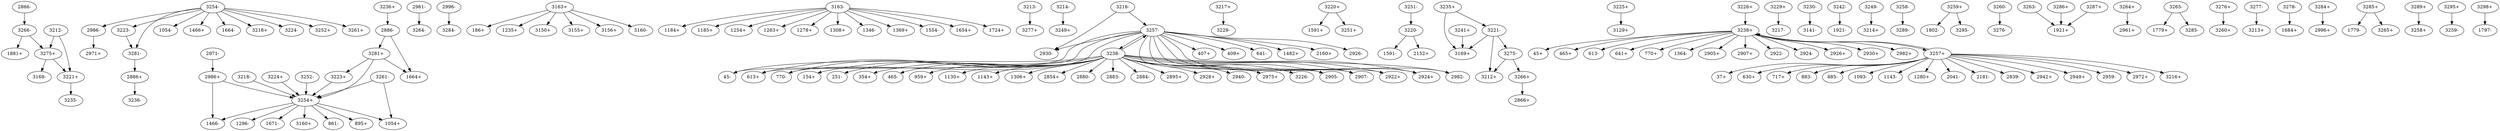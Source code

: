 digraph dist {
graph [k=96 s=1000 n=10]
"2866-" -> "3266-" [d=-295 e=45.6 n=13]
"2886+" -> "3236-" [d=-231 e=30.5 n=29]
"2886-" -> "1664+" [d=-133 e=31.6 n=27]
"2886-" -> "3281+" [d=-87226 e=42.5 n=15]
"2961-" -> "3264-" [d=-272 e=32.3 n=26]
"2971-" -> "2986+" [d=-277 e=30.0 n=30]
"2986+" -> "1466-" [d=-176 e=49.6 n=11]
"2986+" -> "3254+" [d=-45249 e=44.0 n=14]
"2986-" -> "2971+" [d=-277 e=30.0 n=30]
"2996-" -> "3284-" [d=-334 e=27.0 n=37]
"3163+" -> "186+" [d=-191 e=22.4 n=54]
"3163+" -> "1235+" [d=-164 e=20.7 n=63]
"3163+" -> "3150+" [d=-212 e=23.5 n=49]
"3163+" -> "3155+" [d=-231 e=30.5 n=29]
"3163+" -> "3156+" [d=-209 e=29.1 n=32]
"3163+" -> "3160-" [d=-199 e=19.1 n=74]
"3163-" -> "1184+" [d=-184 e=36.8 n=20]
"3163-" -> "1185+" [d=-151 e=36.8 n=20]
"3163-" -> "1254+" [d=-91 e=27.8 n=35]
"3163-" -> "1263+" [d=-91 e=32.3 n=26]
"3163-" -> "1278+" [d=-97 e=34.3 n=23]
"3163-" -> "1308+" [d=-178 e=19.2 n=73]
"3163-" -> "1346-" [d=-250 e=31.6 n=27]
"3163-" -> "1369+" [d=-196 e=22.8 n=52]
"3163-" -> "1554-" [d=-98 e=32.9 n=25]
"3163-" -> "1654+" [d=-103 e=37.7 n=19]
"3163-" -> "1724+" [d=-65 e=26.7 n=38]
"3212-" -> "3221+" [d=-212 e=29.5 n=31]
"3212-" -> "3275+" [d=-143089 e=52.0 n=10]
"3213-" -> "3277+" [d=-246 e=17.5 n=88]
"3214-" -> "3249+" [d=-174284 e=36.8 n=20]
"3216-" -> "2930-" [d=-189 e=49.6 n=11]
"3216-" -> "3257-" [d=-1838 e=23.7 n=48]
"3217+" -> "3229-" [d=-246 e=32.9 n=25]
"3218-" -> "3254+" [d=-45226 e=39.9 n=17]
"3220+" -> "1591+" [d=-277 e=49.6 n=11]
"3220+" -> "3251+" [d=-80 e=37.7 n=19]
"3220-" -> "1591-" [d=-173439 e=49.6 n=11]
"3220-" -> "2152+" [d=-173473 e=49.6 n=11]
"3221+" -> "3235-" [d=-45077 e=47.5 n=12]
"3221-" -> "3169+" [d=-623 e=47.5 n=12]
"3221-" -> "3212+" [d=-212 e=29.5 n=31]
"3221-" -> "3275-" [d=-516 e=47.5 n=12]
"3223+" -> "3254+" [d=-45349 e=15.6 n=111]
"3223-" -> "3281-" [d=-165061 e=38.8 n=18]
"3224+" -> "3254+" [d=-240 e=22.6 n=53]
"3225+" -> "3129+" [d=-217 e=24.8 n=44]
"3226+" -> "3238+" [d=-4806 e=31.1 n=28]
"3229+" -> "3217-" [d=-246 e=32.9 n=25]
"3230-" -> "3141-" [d=-138398 e=35.1 n=22]
"3235+" -> "3169+" [d=-244 e=41.1 n=16]
"3235+" -> "3221-" [d=-45077 e=47.5 n=12]
"3236+" -> "2886-" [d=-231 e=30.5 n=29]
"3241+" -> "3169+" [d=-248 e=39.9 n=17]
"3238+" -> "45+" [d=-40 e=8.1 n=411]
"3238+" -> "465+" [d=22 e=38.8 n=18]
"3238+" -> "613-" [d=-17 e=14.2 n=135]
"3238+" -> "641+" [d=20 e=22.6 n=53]
"3242-" -> "1921-" [d=-195286 e=49.6 n=11]
"3238+" -> "770+" [d=-3 e=20.7 n=63]
"3238+" -> "1364-" [d=-53 e=47.5 n=12]
"3238+" -> "2905+" [d=-13 e=18.9 n=76]
"3238+" -> "2907+" [d=-47 e=20.2 n=66]
"3238+" -> "2922-" [d=-17 e=10.1 n=264]
"3238+" -> "2924-" [d=-3 e=26.7 n=38]
"3238+" -> "2926+" [d=-4 e=23.0 n=51]
"3238+" -> "2930+" [d=-15 e=25.1 n=43]
"3238+" -> "2982+" [d=-24 e=10.0 n=272]
"3238+" -> "3257+" [d=-15 e=21.2 n=60]
"3238-" -> "45-" [d=-4585 e=26.0 n=40]
"3238-" -> "154+" [d=-4633 e=15.0 n=121]
"3238-" -> "251-" [d=-4633 e=31.6 n=27]
"3238-" -> "354+" [d=-4630 e=7.6 n=463]
"3238-" -> "465-" [d=-4642 e=18.3 n=81]
"3238-" -> "613+" [d=-4645 e=18.7 n=77]
"3238-" -> "770-" [d=-4652 e=16.7 n=97]
"3238-" -> "959+" [d=-4630 e=18.3 n=81]
"3238-" -> "1130+" [d=-4635 e=23.5 n=49]
"3238-" -> "1143+" [d=-4709 e=27.8 n=35]
"3238-" -> "1306+" [d=-4656 e=52.0 n=10]
"3238-" -> "2854+" [d=-4649 e=8.5 n=373]
"3238-" -> "2880-" [d=-4637 e=10.5 n=247]
"3238-" -> "2883-" [d=-4639 e=22.6 n=53]
"3238-" -> "2884-" [d=-4635 e=35.9 n=21]
"3238-" -> "2895+" [d=-4663 e=9.5 n=298]
"3238-" -> "2905-" [d=-4624 e=15.1 n=118]
"3238-" -> "2907-" [d=-4606 e=27.8 n=35]
"3238-" -> "2922+" [d=-4630 e=9.2 n=320]
"3238-" -> "2924+" [d=-4647 e=27.8 n=35]
"3238-" -> "2928+" [d=-4633 e=45.6 n=13]
"3249-" -> "3214+" [d=-174284 e=36.8 n=20]
"3238-" -> "2940-" [d=-4641 e=9.1 n=329]
"3238-" -> "2975+" [d=-4633 e=22.4 n=54]
"3238-" -> "2982-" [d=-4631 e=11.5 n=204]
"3238-" -> "3226-" [d=-4806 e=31.1 n=28]
"3238-" -> "3257-" [d=-6315 e=37.7 n=19]
"3251-" -> "3220-" [d=-80 e=37.7 n=19]
"3252-" -> "3254+" [d=-45370 e=26.7 n=38]
"3254+" -> "861-" [d=-123 e=22.8 n=52]
"3254+" -> "895+" [d=-118 e=22.8 n=52]
"3254+" -> "1054+" [d=-725 e=44.0 n=14]
"3254+" -> "1296-" [d=-144 e=17.2 n=91]
"3254+" -> "1466-" [d=-730 e=38.8 n=18]
"3254+" -> "1671-" [d=-129 e=34.3 n=23]
"3254+" -> "3160+" [d=-170 e=15.5 n=113]
"3254-" -> "1054-" [d=-45321 e=31.6 n=27]
"3254-" -> "1466+" [d=-45399 e=39.9 n=17]
"3254-" -> "1664-" [d=-45311 e=25.7 n=41]
"3254-" -> "2986-" [d=-45249 e=44.0 n=14]
"3254-" -> "3218+" [d=-45226 e=39.9 n=17]
"3254-" -> "3223-" [d=-45349 e=15.6 n=111]
"3254-" -> "3224-" [d=-240 e=22.6 n=53]
"3254-" -> "3252+" [d=-45370 e=26.7 n=38]
"3254-" -> "3261+" [d=-45166 e=37.7 n=19]
"3254-" -> "3281-" [d=-45305 e=52.0 n=10]
"3258-" -> "3289-" [d=-266 e=23.7 n=48]
"3257+" -> "37+" [d=-1669 e=32.3 n=26]
"3257+" -> "630+" [d=-1677 e=10.1 n=266]
"3259+" -> "1802-" [d=-197334 e=44.0 n=14]
"3259+" -> "3295-" [d=-225 e=29.5 n=31]
"3257+" -> "717+" [d=-1683 e=7.4 n=493]
"3257+" -> "883-" [d=-1692 e=9.2 n=318]
"3257+" -> "885-" [d=-1694 e=45.6 n=13]
"3257+" -> "1093-" [d=-1675 e=26.3 n=39]
"3257+" -> "1143-" [d=-1772 e=33.6 n=24]
"3257+" -> "1280+" [d=-1680 e=7.5 n=476]
"3257+" -> "2041-" [d=-1734 e=38.8 n=18]
"3257+" -> "2181-" [d=-1740 e=47.5 n=12]
"3257+" -> "2839-" [d=-1708 e=18.7 n=77]
"3257+" -> "2942+" [d=-1680 e=52.0 n=10]
"3260-" -> "3276-" [d=-259 e=41.1 n=16]
"3257+" -> "2949+" [d=-1689 e=10.8 n=234]
"3257+" -> "2959-" [d=-1646 e=35.9 n=21]
"3257+" -> "2972+" [d=-1656 e=33.6 n=24]
"3257+" -> "3216+" [d=-1838 e=23.7 n=48]
"3257+" -> "3238+" [d=-6315 e=37.7 n=19]
"3257-" -> "45-" [d=11 e=17.2 n=91]
"3257-" -> "407+" [d=-84 e=13.4 n=151]
"3257-" -> "409+" [d=-78 e=17.1 n=93]
"3257-" -> "613+" [d=-51 e=19.5 n=71]
"3257-" -> "641-" [d=-79 e=13.1 n=158]
"3257-" -> "770-" [d=-58 e=15.0 n=120]
"3257-" -> "1482+" [d=-113 e=39.9 n=17]
"3257-" -> "2160+" [d=-28 e=49.6 n=11]
"3257-" -> "2905-" [d=-38 e=13.2 n=156]
"3257-" -> "2907-" [d=9 e=33.6 n=24]
"3257-" -> "2922+" [d=-47 e=7.8 n=439]
"3257-" -> "2924+" [d=-27 e=26.3 n=39]
"3257-" -> "2926-" [d=-71 e=10.7 n=238]
"3257-" -> "2930-" [d=-60 e=7.5 n=482]
"3257-" -> "2982-" [d=-34 e=10.4 n=248]
"3257-" -> "3238-" [d=-15 e=21.2 n=60]
"3261-" -> "1054+" [d=-171 e=44.0 n=14]
"3261-" -> "3254+" [d=-45166 e=37.7 n=19]
"3263-" -> "1921+" [d=-225 e=45.6 n=13]
"3264+" -> "2961+" [d=-272 e=32.3 n=26]
"3265-" -> "1779+" [d=-160 e=35.1 n=22]
"3265-" -> "3285-" [d=-178 e=49.6 n=11]
"3266+" -> "2866+" [d=-295 e=45.6 n=13]
"3266-" -> "1881+" [d=-203 e=34.3 n=23]
"3266-" -> "3275+" [d=-143084 e=38.8 n=18]
"3275+" -> "3169-" [d=-241 e=28.6 n=33]
"3275+" -> "3221+" [d=-516 e=47.5 n=12]
"3275-" -> "3212+" [d=-143089 e=52.0 n=10]
"3275-" -> "3266+" [d=-143084 e=38.8 n=18]
"3276+" -> "3260+" [d=-259 e=41.1 n=16]
"3277-" -> "3213+" [d=-246 e=17.5 n=88]
"3278-" -> "1684+" [d=-112 e=49.6 n=11]
"3281+" -> "1664+" [d=-124 e=39.9 n=17]
"3281+" -> "3223+" [d=-165061 e=38.8 n=18]
"3281+" -> "3254+" [d=-45305 e=52.0 n=10]
"3281-" -> "2886+" [d=-87226 e=42.5 n=15]
"3284+" -> "2996+" [d=-334 e=27.0 n=37]
"3285+" -> "1779-" [d=-226 e=35.1 n=22]
"3285+" -> "3265+" [d=-178 e=49.6 n=11]
"3286+" -> "1921+" [d=-195 e=47.5 n=12]
"3287+" -> "1921+" [d=-152 e=35.9 n=21]
"3289+" -> "3258+" [d=-266 e=23.7 n=48]
"3295+" -> "3259-" [d=-225 e=29.5 n=31]
"3298+" -> "1797-" [d=-144 e=37.7 n=19]
}
